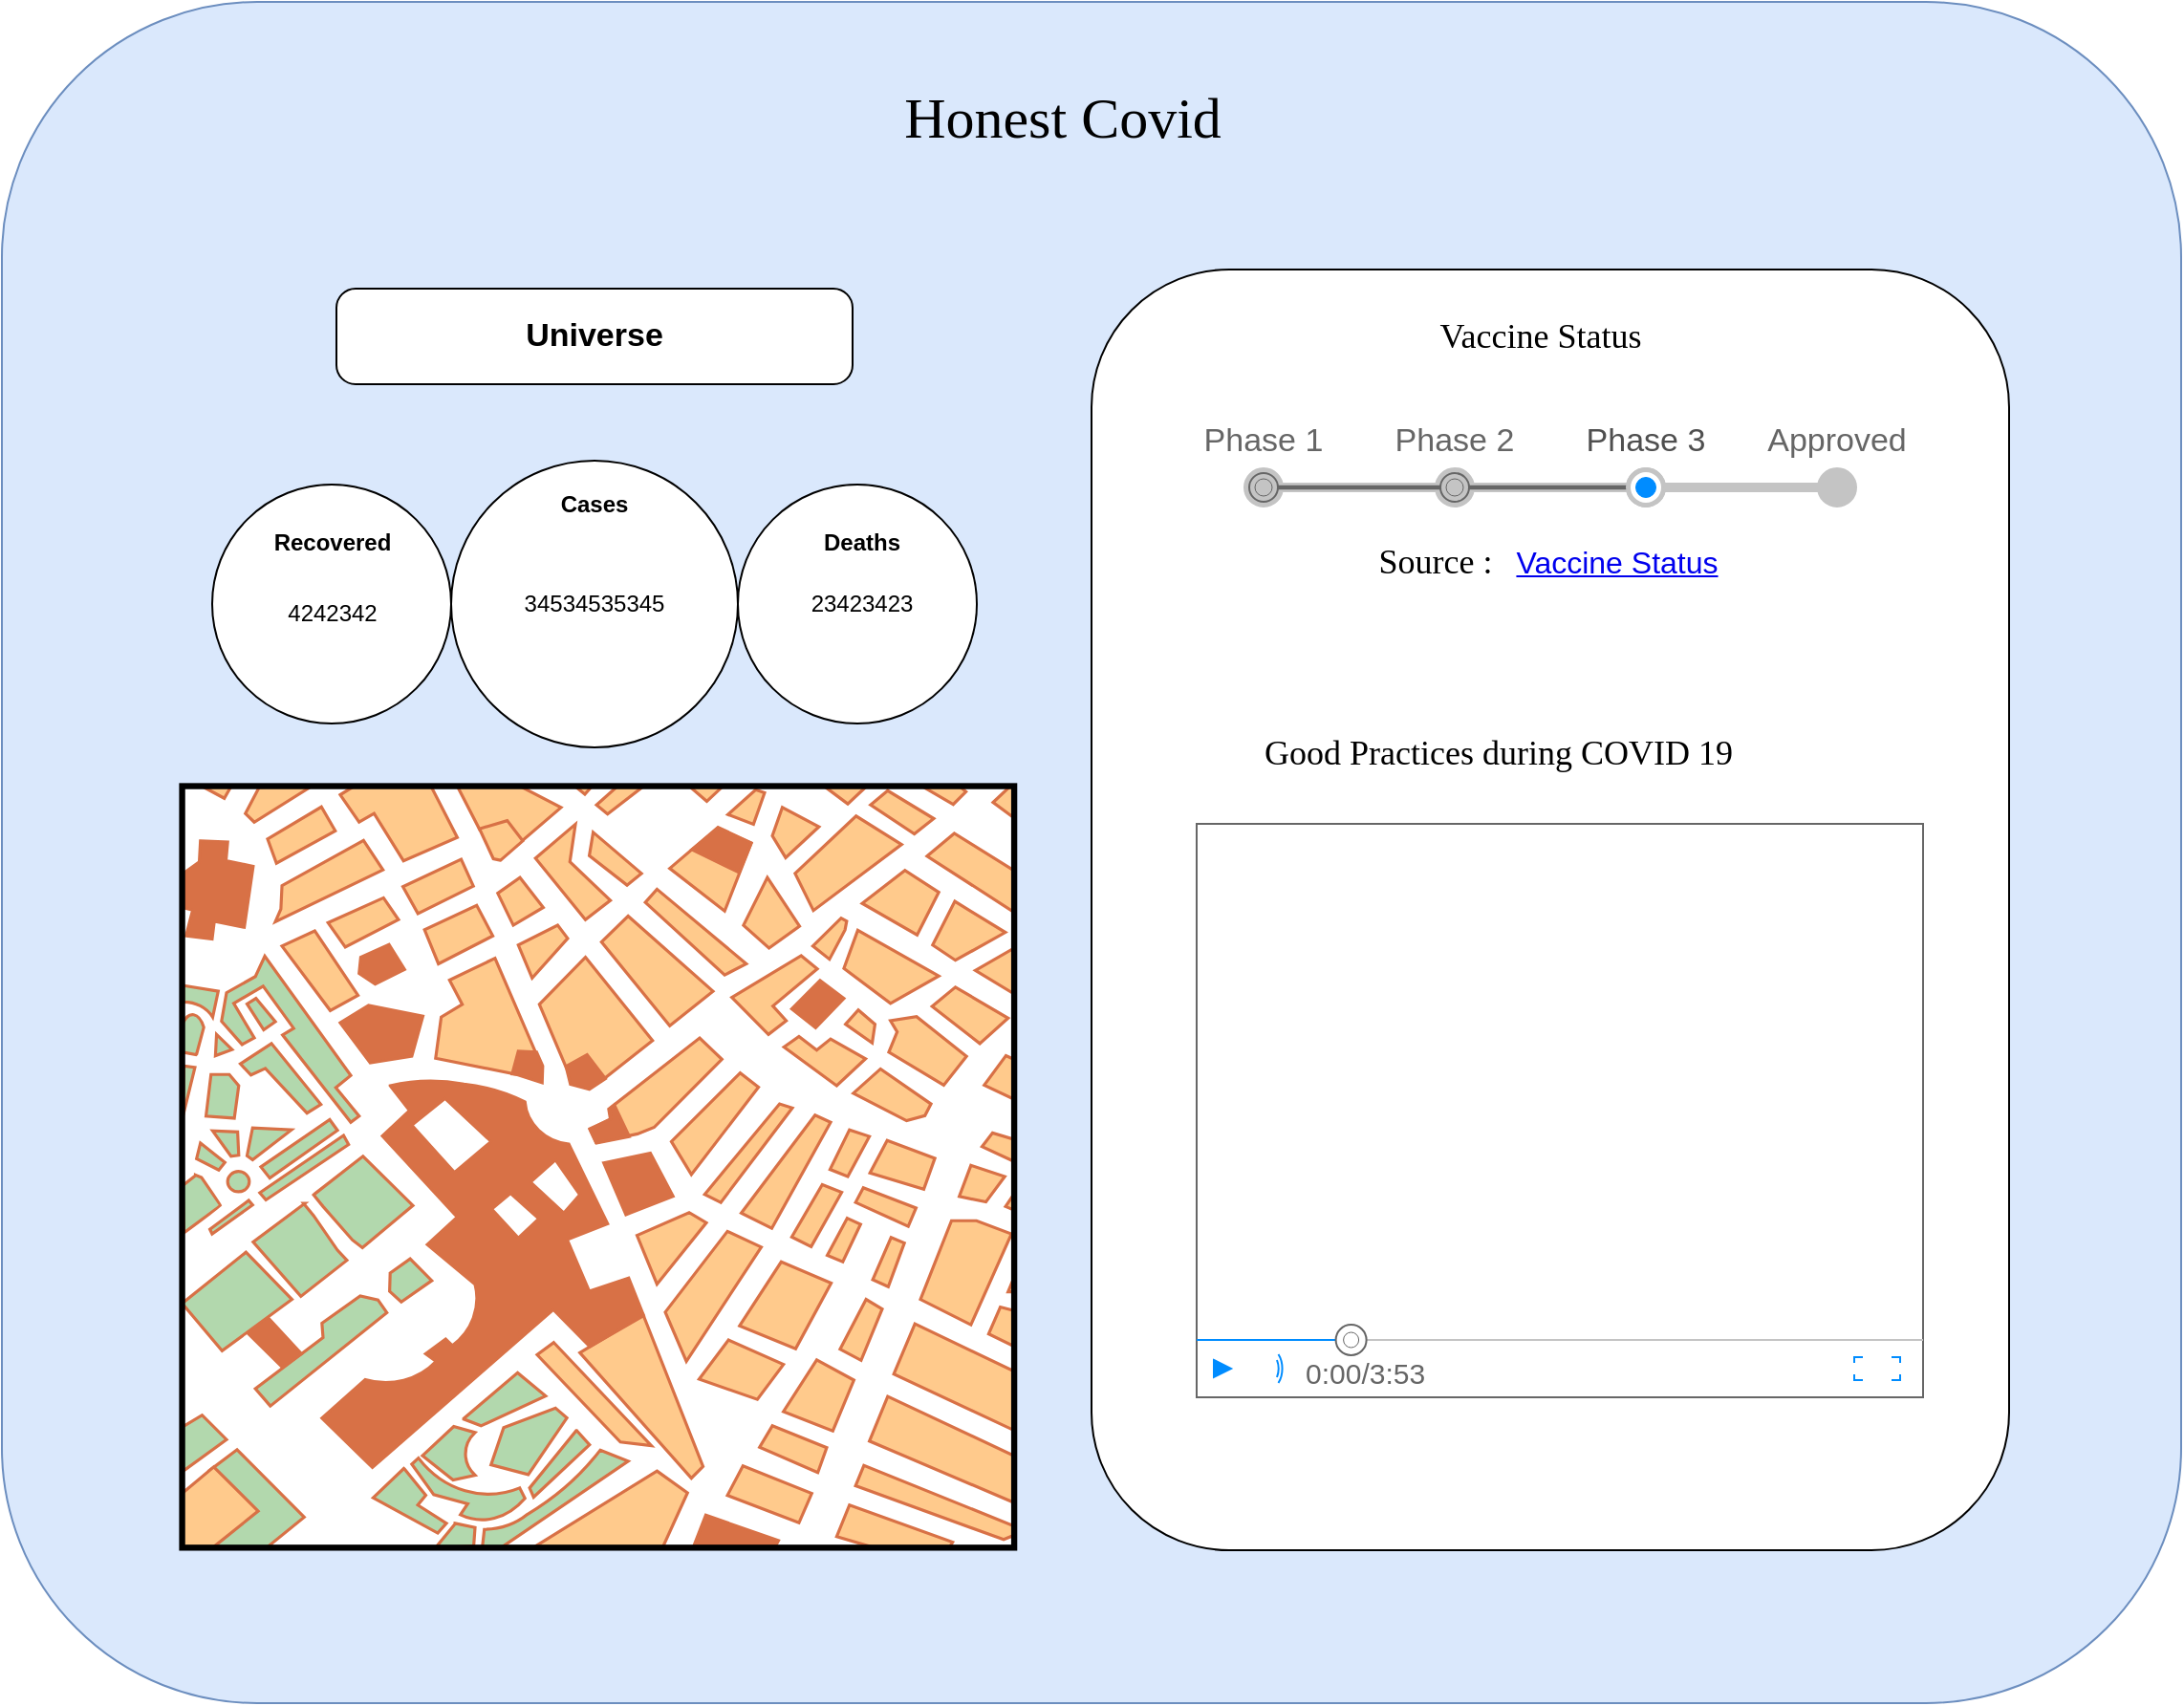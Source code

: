 <mxfile version="13.7.5" type="github">
  <diagram name="Page-1" id="03018318-947c-dd8e-b7a3-06fadd420f32">
    <mxGraphModel dx="1896" dy="1919" grid="1" gridSize="10" guides="1" tooltips="1" connect="1" arrows="1" fold="1" page="1" pageScale="1" pageWidth="1100" pageHeight="850" background="#ffffff" math="0" shadow="0">
      <root>
        <mxCell id="0" />
        <mxCell id="1" parent="0" />
        <mxCell id="KyJEyf6-9jhyd7c3mLH5-1" value="" style="rounded=1;whiteSpace=wrap;html=1;fillColor=#dae8fc;strokeColor=#6c8ebf;" vertex="1" parent="1">
          <mxGeometry x="240" y="-100" width="1140" height="890" as="geometry" />
        </mxCell>
        <mxCell id="KyJEyf6-9jhyd7c3mLH5-5" value="" style="ellipse;whiteSpace=wrap;html=1;aspect=fixed;spacing=5;" vertex="1" parent="1">
          <mxGeometry x="475" y="140" width="150" height="150" as="geometry" />
        </mxCell>
        <mxCell id="KyJEyf6-9jhyd7c3mLH5-6" value="" style="ellipse;whiteSpace=wrap;html=1;aspect=fixed;spacing=5;" vertex="1" parent="1">
          <mxGeometry x="350" y="152.5" width="125" height="125" as="geometry" />
        </mxCell>
        <mxCell id="KyJEyf6-9jhyd7c3mLH5-7" value="" style="ellipse;whiteSpace=wrap;html=1;aspect=fixed;spacing=5;" vertex="1" parent="1">
          <mxGeometry x="625" y="152.5" width="125" height="125" as="geometry" />
        </mxCell>
        <mxCell id="KyJEyf6-9jhyd7c3mLH5-12" value="Cases" style="text;html=1;strokeColor=none;fillColor=none;align=center;verticalAlign=middle;whiteSpace=wrap;rounded=0;fontStyle=1" vertex="1" parent="1">
          <mxGeometry x="530" y="152.5" width="40" height="20" as="geometry" />
        </mxCell>
        <mxCell id="KyJEyf6-9jhyd7c3mLH5-15" value="Recovered" style="text;html=1;strokeColor=none;fillColor=none;align=center;verticalAlign=middle;whiteSpace=wrap;rounded=0;fontStyle=1" vertex="1" parent="1">
          <mxGeometry x="393" y="173" width="40" height="20" as="geometry" />
        </mxCell>
        <mxCell id="KyJEyf6-9jhyd7c3mLH5-17" value="Deaths" style="text;html=1;strokeColor=none;fillColor=none;align=center;verticalAlign=middle;whiteSpace=wrap;rounded=0;fontStyle=1" vertex="1" parent="1">
          <mxGeometry x="670" y="173" width="40" height="20" as="geometry" />
        </mxCell>
        <mxCell id="KyJEyf6-9jhyd7c3mLH5-18" value="4242342" style="text;html=1;strokeColor=none;fillColor=none;align=center;verticalAlign=middle;whiteSpace=wrap;rounded=0;" vertex="1" parent="1">
          <mxGeometry x="392.5" y="210" width="40" height="20" as="geometry" />
        </mxCell>
        <mxCell id="KyJEyf6-9jhyd7c3mLH5-19" value="34534535345" style="text;html=1;strokeColor=none;fillColor=none;align=center;verticalAlign=middle;whiteSpace=wrap;rounded=0;" vertex="1" parent="1">
          <mxGeometry x="530" y="205" width="40" height="20" as="geometry" />
        </mxCell>
        <mxCell id="KyJEyf6-9jhyd7c3mLH5-20" value="23423423" style="text;html=1;strokeColor=none;fillColor=none;align=center;verticalAlign=middle;whiteSpace=wrap;rounded=0;" vertex="1" parent="1">
          <mxGeometry x="670" y="205" width="40" height="20" as="geometry" />
        </mxCell>
        <mxCell id="KyJEyf6-9jhyd7c3mLH5-22" value="Universe" style="strokeWidth=1;shadow=0;dashed=0;align=center;html=1;shape=mxgraph.mockup.buttons.button;mainText=;buttonStyle=round;fontSize=17;fontStyle=1;whiteSpace=wrap;" vertex="1" parent="1">
          <mxGeometry x="415" y="50" width="270" height="50" as="geometry" />
        </mxCell>
        <mxCell id="KyJEyf6-9jhyd7c3mLH5-23" value="" style="verticalLabelPosition=bottom;shadow=0;dashed=0;align=center;html=1;verticalAlign=top;strokeWidth=1;shape=mxgraph.mockup.misc.map;" vertex="1" parent="1">
          <mxGeometry x="334" y="310" width="437" height="400" as="geometry" />
        </mxCell>
        <mxCell id="KyJEyf6-9jhyd7c3mLH5-24" value="" style="rounded=1;whiteSpace=wrap;html=1;" vertex="1" parent="1">
          <mxGeometry x="810" y="40" width="480" height="670" as="geometry" />
        </mxCell>
        <mxCell id="KyJEyf6-9jhyd7c3mLH5-25" value="Honest Covid" style="text;html=1;strokeColor=none;fillColor=none;align=center;verticalAlign=middle;whiteSpace=wrap;rounded=0;fontSize=30;labelBorderColor=none;fontFamily=Tahoma;" vertex="1" parent="1">
          <mxGeometry x="640" y="-90" width="310" height="100" as="geometry" />
        </mxCell>
        <mxCell id="KyJEyf6-9jhyd7c3mLH5-29" value="Vaccine Status" style="text;html=1;strokeColor=none;fillColor=none;align=center;verticalAlign=middle;whiteSpace=wrap;rounded=0;fontFamily=Tahoma;fontSize=18;fontColor=#000000;" vertex="1" parent="1">
          <mxGeometry x="880" y="65" width="330" height="20" as="geometry" />
        </mxCell>
        <mxCell id="KyJEyf6-9jhyd7c3mLH5-44" value="&lt;table style=&quot;font-size: 1em&quot; width=&quot;100%&quot; cellspacing=&quot;0&quot; cellpadding=&quot;0&quot; border=&quot;0&quot;&gt;&lt;tbody&gt;&lt;tr&gt;&lt;td width=&quot;25%&quot;&gt;Phase 1&lt;br&gt;&lt;/td&gt;&lt;td width=&quot;25%&quot;&gt;Phase 2&lt;/td&gt;&lt;td width=&quot;25%&quot;&gt;&lt;font color=&quot;#4F4F4F&quot;&gt;Phase 3&lt;/font&gt;&lt;/td&gt;&lt;td width=&quot;25%&quot;&gt;Approved&lt;br&gt;&lt;/td&gt;&lt;/tr&gt;&lt;tr&gt;&lt;td&gt;&lt;br&gt;&lt;/td&gt;&lt;/tr&gt;&lt;/tbody&gt;&lt;/table&gt;" style="strokeWidth=1;shadow=0;dashed=0;align=center;html=1;shape=mxgraph.mockup.navigation.stepBar;strokeColor=#c4c4c4;textColor=#666666;textColor2=#008cff;mainText=,,+,;textSize=17;fillColor=#666666;overflow=fill;fontSize=17;fontColor=#666666;" vertex="1" parent="1">
          <mxGeometry x="850" y="120" width="400" height="50" as="geometry" />
        </mxCell>
        <UserObject label="Vaccine Status " link="data:page/id,03018318-947c-dd8e-b7a3-06fadd420f32" id="KyJEyf6-9jhyd7c3mLH5-47">
          <mxCell style="text;html=1;strokeColor=none;fillColor=none;whiteSpace=wrap;align=center;verticalAlign=middle;fontColor=#0000EE;fontStyle=4;fontSize=16;" vertex="1" parent="1">
            <mxGeometry x="1010" y="173" width="150" height="40" as="geometry" />
          </mxCell>
        </UserObject>
        <mxCell id="KyJEyf6-9jhyd7c3mLH5-48" value="Source : " style="text;html=1;strokeColor=none;fillColor=none;align=center;verticalAlign=middle;whiteSpace=wrap;rounded=0;fontFamily=Tahoma;fontSize=18;fontColor=#000000;" vertex="1" parent="1">
          <mxGeometry x="930" y="183" width="120" height="20" as="geometry" />
        </mxCell>
        <mxCell id="KyJEyf6-9jhyd7c3mLH5-49" style="edgeStyle=orthogonalEdgeStyle;rounded=0;orthogonalLoop=1;jettySize=auto;html=1;exitX=0.5;exitY=1;exitDx=0;exitDy=0;fontFamily=Tahoma;fontSize=18;fontColor=#000000;" edge="1" parent="1" source="KyJEyf6-9jhyd7c3mLH5-48" target="KyJEyf6-9jhyd7c3mLH5-48">
          <mxGeometry relative="1" as="geometry" />
        </mxCell>
        <mxCell id="KyJEyf6-9jhyd7c3mLH5-50" value="&lt;div style=&quot;font-size: 18px&quot;&gt;&lt;font style=&quot;font-size: 18px&quot;&gt;&lt;br&gt;&lt;/font&gt;&lt;/div&gt;&lt;div style=&quot;font-size: 18px&quot;&gt;&lt;font style=&quot;font-size: 18px&quot;&gt;&lt;br&gt;&lt;/font&gt;&lt;/div&gt;&lt;div style=&quot;font-size: 18px&quot;&gt;&lt;font style=&quot;font-size: 18px&quot;&gt;&amp;nbsp;&amp;nbsp;&amp;nbsp;&amp;nbsp;&amp;nbsp;&amp;nbsp;&amp;nbsp;&amp;nbsp; Good Practices during COVID 19 &lt;br&gt;&lt;/font&gt;&lt;/div&gt;&lt;div style=&quot;font-size: 18px&quot;&gt;&lt;font style=&quot;font-size: 18px&quot;&gt;&lt;br&gt;&lt;/font&gt;&lt;/div&gt;" style="text;html=1;strokeColor=none;fillColor=none;spacing=5;spacingTop=-20;whiteSpace=wrap;overflow=hidden;rounded=0;fontFamily=Tahoma;fontSize=16;fontColor=#000000;" vertex="1" parent="1">
          <mxGeometry x="855" y="250" width="390" height="390" as="geometry" />
        </mxCell>
        <mxCell id="KyJEyf6-9jhyd7c3mLH5-51" value="" style="verticalLabelPosition=bottom;shadow=0;dashed=0;align=center;html=1;verticalAlign=top;strokeWidth=1;shape=mxgraph.mockup.containers.videoPlayer;strokeColor=#666666;strokeColor2=#008cff;strokeColor3=#c4c4c4;textColor=#666666;fillColor2=#008cff;barHeight=30;barPos=20;fontFamily=Tahoma;fontSize=16;fontColor=#000000;" vertex="1" parent="1">
          <mxGeometry x="865" y="330" width="380" height="300" as="geometry" />
        </mxCell>
      </root>
    </mxGraphModel>
  </diagram>
</mxfile>

